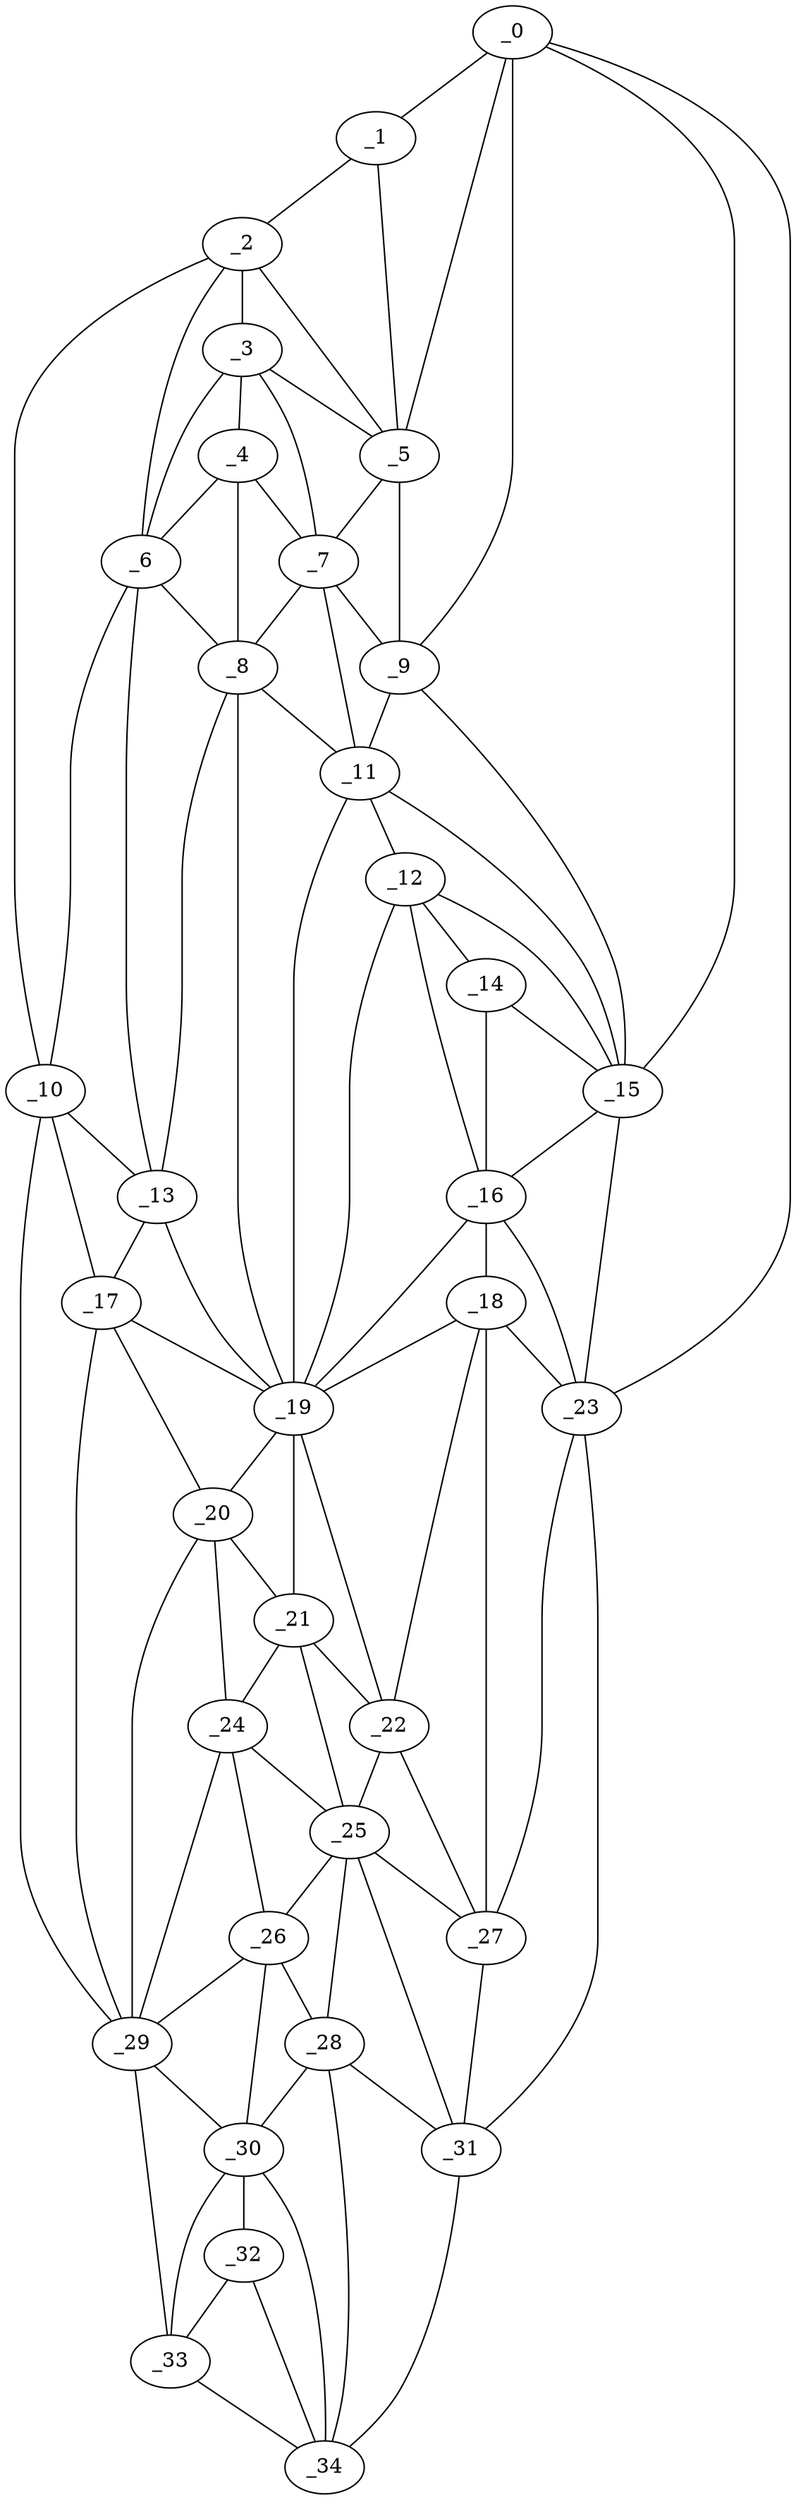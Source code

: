 graph "obj6__105.gxl" {
	_0	 [x=5,
		y=91];
	_1	 [x=7,
		y=75];
	_0 -- _1	 [valence=1];
	_5	 [x=29,
		y=71];
	_0 -- _5	 [valence=2];
	_9	 [x=36,
		y=74];
	_0 -- _9	 [valence=1];
	_15	 [x=56,
		y=91];
	_0 -- _15	 [valence=1];
	_23	 [x=93,
		y=97];
	_0 -- _23	 [valence=1];
	_2	 [x=16,
		y=60];
	_1 -- _2	 [valence=1];
	_1 -- _5	 [valence=1];
	_3	 [x=21,
		y=55];
	_2 -- _3	 [valence=2];
	_2 -- _5	 [valence=2];
	_6	 [x=31,
		y=40];
	_2 -- _6	 [valence=2];
	_10	 [x=41,
		y=24];
	_2 -- _10	 [valence=1];
	_4	 [x=26,
		y=51];
	_3 -- _4	 [valence=2];
	_3 -- _5	 [valence=2];
	_3 -- _6	 [valence=1];
	_7	 [x=32,
		y=57];
	_3 -- _7	 [valence=2];
	_4 -- _6	 [valence=2];
	_4 -- _7	 [valence=2];
	_8	 [x=34,
		y=47];
	_4 -- _8	 [valence=2];
	_5 -- _7	 [valence=2];
	_5 -- _9	 [valence=1];
	_6 -- _8	 [valence=2];
	_6 -- _10	 [valence=1];
	_13	 [x=54,
		y=33];
	_6 -- _13	 [valence=2];
	_7 -- _8	 [valence=1];
	_7 -- _9	 [valence=1];
	_11	 [x=43,
		y=74];
	_7 -- _11	 [valence=2];
	_8 -- _11	 [valence=2];
	_8 -- _13	 [valence=2];
	_19	 [x=76,
		y=60];
	_8 -- _19	 [valence=1];
	_9 -- _11	 [valence=2];
	_9 -- _15	 [valence=2];
	_10 -- _13	 [valence=2];
	_17	 [x=68,
		y=34];
	_10 -- _17	 [valence=1];
	_29	 [x=113,
		y=27];
	_10 -- _29	 [valence=1];
	_12	 [x=51,
		y=77];
	_11 -- _12	 [valence=1];
	_11 -- _15	 [valence=1];
	_11 -- _19	 [valence=2];
	_14	 [x=56,
		y=79];
	_12 -- _14	 [valence=2];
	_12 -- _15	 [valence=2];
	_16	 [x=65,
		y=77];
	_12 -- _16	 [valence=2];
	_12 -- _19	 [valence=2];
	_13 -- _17	 [valence=1];
	_13 -- _19	 [valence=2];
	_14 -- _15	 [valence=1];
	_14 -- _16	 [valence=2];
	_15 -- _16	 [valence=2];
	_15 -- _23	 [valence=2];
	_18	 [x=72,
		y=74];
	_16 -- _18	 [valence=2];
	_16 -- _19	 [valence=2];
	_16 -- _23	 [valence=2];
	_17 -- _19	 [valence=2];
	_20	 [x=77,
		y=35];
	_17 -- _20	 [valence=1];
	_17 -- _29	 [valence=2];
	_18 -- _19	 [valence=1];
	_22	 [x=91,
		y=57];
	_18 -- _22	 [valence=1];
	_18 -- _23	 [valence=1];
	_27	 [x=102,
		y=74];
	_18 -- _27	 [valence=2];
	_19 -- _20	 [valence=1];
	_21	 [x=89,
		y=38];
	_19 -- _21	 [valence=2];
	_19 -- _22	 [valence=1];
	_20 -- _21	 [valence=2];
	_24	 [x=96,
		y=34];
	_20 -- _24	 [valence=2];
	_20 -- _29	 [valence=1];
	_21 -- _22	 [valence=2];
	_21 -- _24	 [valence=1];
	_25	 [x=98,
		y=52];
	_21 -- _25	 [valence=2];
	_22 -- _25	 [valence=1];
	_22 -- _27	 [valence=2];
	_23 -- _27	 [valence=2];
	_31	 [x=117,
		y=60];
	_23 -- _31	 [valence=1];
	_24 -- _25	 [valence=1];
	_26	 [x=101,
		y=33];
	_24 -- _26	 [valence=2];
	_24 -- _29	 [valence=1];
	_25 -- _26	 [valence=2];
	_25 -- _27	 [valence=1];
	_28	 [x=112,
		y=49];
	_25 -- _28	 [valence=2];
	_25 -- _31	 [valence=2];
	_26 -- _28	 [valence=1];
	_26 -- _29	 [valence=2];
	_30	 [x=115,
		y=42];
	_26 -- _30	 [valence=2];
	_27 -- _31	 [valence=2];
	_28 -- _30	 [valence=2];
	_28 -- _31	 [valence=1];
	_34	 [x=124,
		y=45];
	_28 -- _34	 [valence=1];
	_29 -- _30	 [valence=2];
	_33	 [x=122,
		y=32];
	_29 -- _33	 [valence=1];
	_32	 [x=120,
		y=40];
	_30 -- _32	 [valence=2];
	_30 -- _33	 [valence=1];
	_30 -- _34	 [valence=1];
	_31 -- _34	 [valence=1];
	_32 -- _33	 [valence=1];
	_32 -- _34	 [valence=2];
	_33 -- _34	 [valence=1];
}
